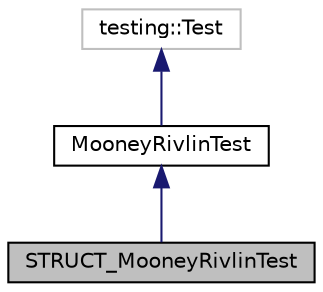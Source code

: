 digraph "STRUCT_MooneyRivlinTest"
{
 // LATEX_PDF_SIZE
  edge [fontname="Helvetica",fontsize="10",labelfontname="Helvetica",labelfontsize="10"];
  node [fontname="Helvetica",fontsize="10",shape=record];
  Node1 [label="STRUCT_MooneyRivlinTest",height=0.2,width=0.4,color="black", fillcolor="grey75", style="filled", fontcolor="black",tooltip="Test fixture class for STRUCT Mooney-Rivlin material model."];
  Node2 -> Node1 [dir="back",color="midnightblue",fontsize="10",style="solid",fontname="Helvetica"];
  Node2 [label="MooneyRivlinTest",height=0.2,width=0.4,color="black", fillcolor="white", style="filled",URL="$class_mooney_rivlin_test.html",tooltip="Test fixture class for the Mooney-Rivlin material model."];
  Node3 -> Node2 [dir="back",color="midnightblue",fontsize="10",style="solid",fontname="Helvetica"];
  Node3 [label="testing::Test",height=0.2,width=0.4,color="grey75", fillcolor="white", style="filled",tooltip=" "];
}
